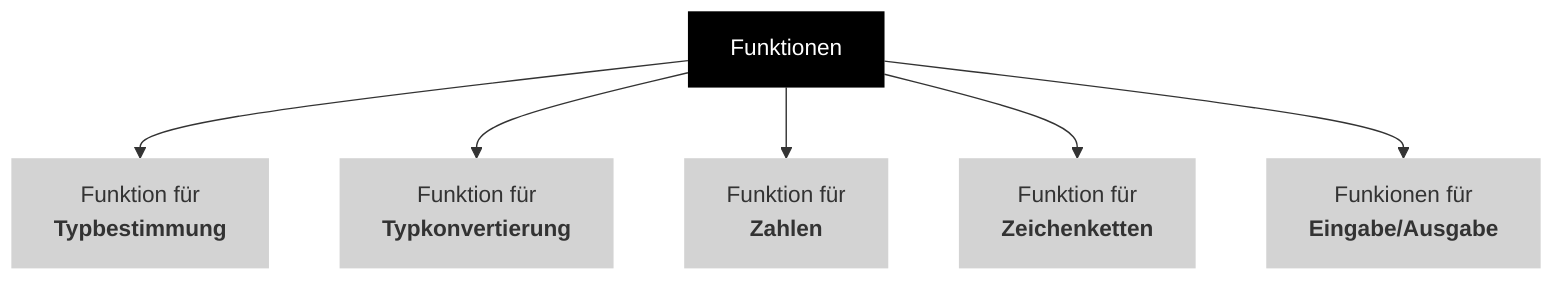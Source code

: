 flowchart

    Funktionen --> Typbestimmung["Funktion für<br/><b>Typbestimmung</b>"]
    Funktionen --> Typkonvertierung["Funktion für<br/><b>Typkonvertierung</b>"]
    Funktionen --> Zahlenfunktionen["Funktion für<br/><b>Zahlen</b>"]
    Funktionen --> Zeichenkettenfunktionen["Funktion für<br/><b>Zeichenketten</b>"]
    Funktionen --> EA["Funkionen für<br/><b>Eingabe/Ausgabe</b>"]

    style Funktionen fill:black,color:white,stroke-width:0px

    style Typbestimmung fill:lightgray,stroke-width:0px
    style Typkonvertierung fill:lightgray,stroke-width:0px
    style Zahlenfunktionen fill:lightgray,stroke-width:0px
    style Zeichenkettenfunktionen fill:lightgray,stroke-width:0px
    style EA fill:lightgray,stroke-width:0px
